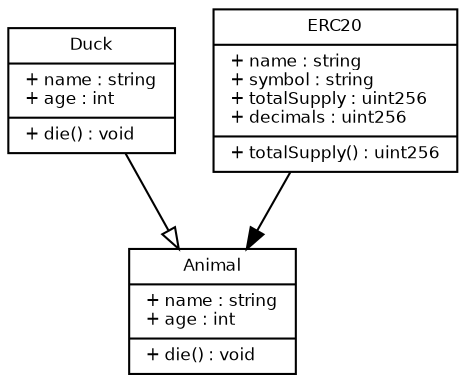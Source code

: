 digraph G {
        fontname = "Bitstream Vera Sans"
        fontsize = 8

        node [
                fontname = "Bitstream Vera Sans"
                fontsize = 8
                shape = "record"
        ]

        edge [
                fontname = "Bitstream Vera Sans"
                fontsize = 8
        ]

        Animal [
                label = "{Animal|+ name : string\l+ age : int\l|+ die() : void\l}"
        ]

        Duck [
                label = "{Duck|+ name : string\l+ age : int\l|+ die() : void\l}"
        ]

        edge [
                arrowhead = "empty"
        ]

        Duck -> Animal

        ERC20 [
                label = "{ERC20|+ name : string\l+ symbol : string\l+ totalSupply : uint256\l+ decimals : uint256\l|+ totalSupply() : uint256\l}"
        ]

        edge [
                arrowhead = "normal"
        ]

        ERC20 -> Animal
}
